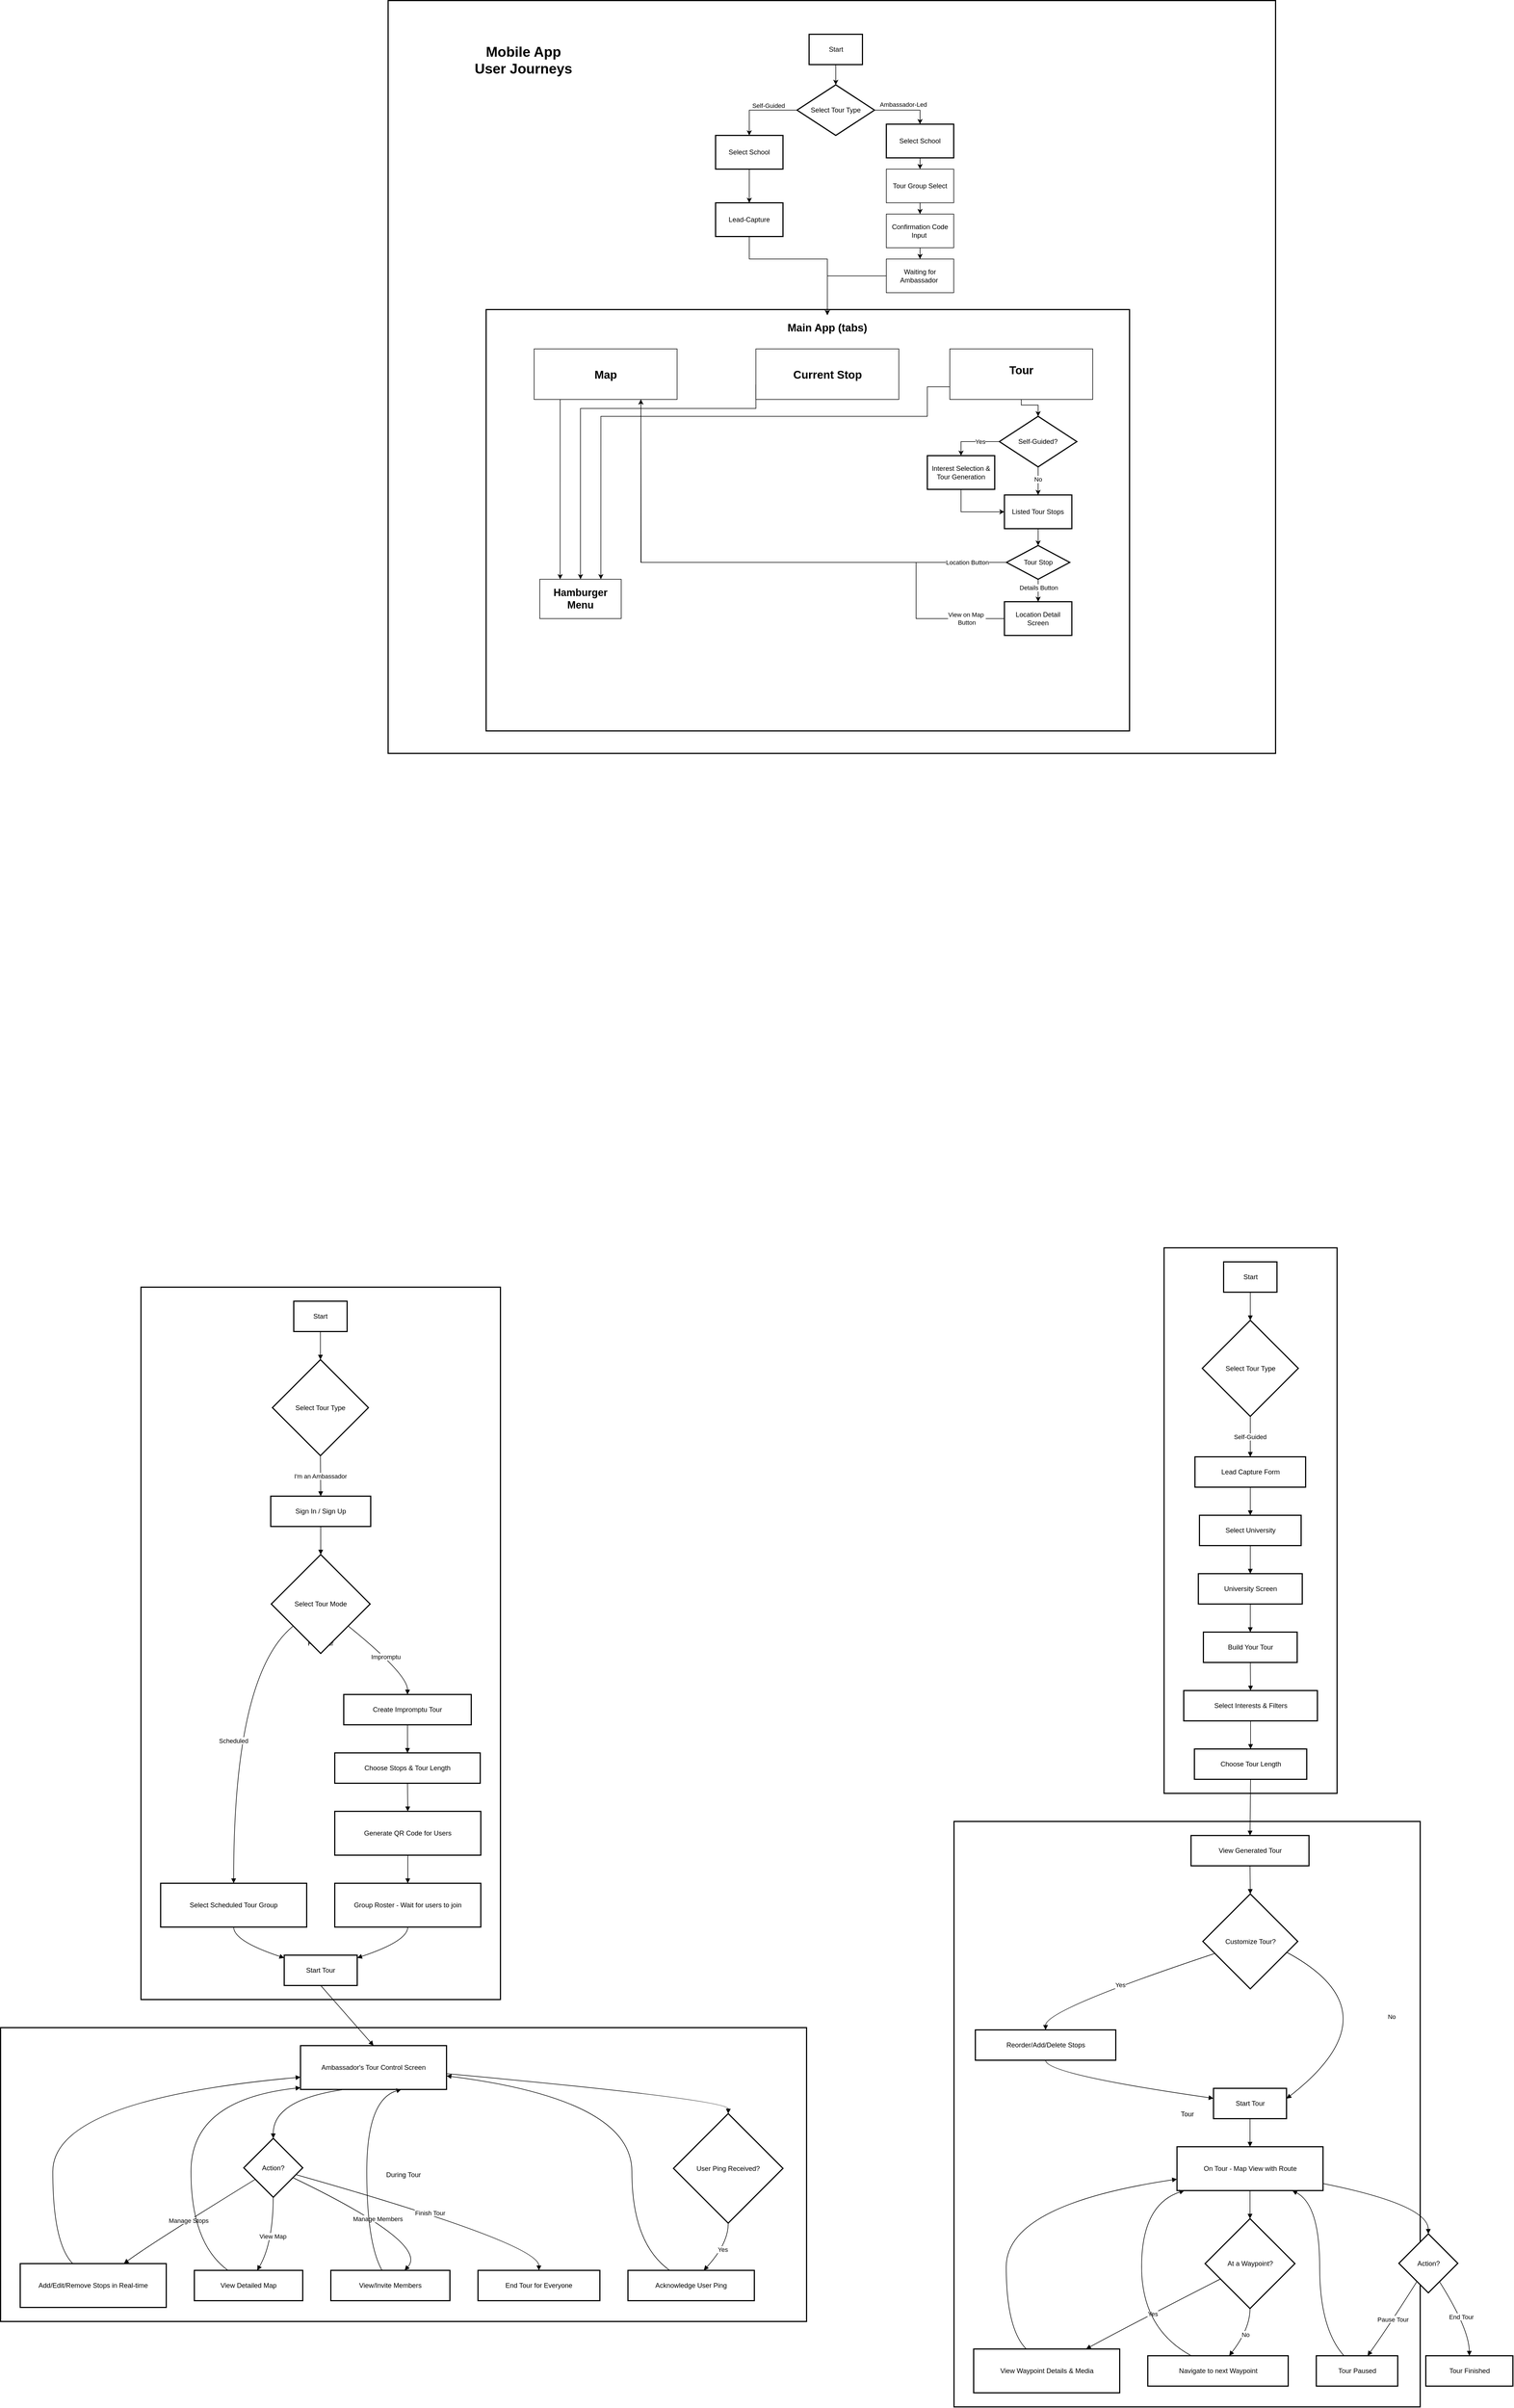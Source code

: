 <mxfile version="28.1.2">
  <diagram name="Page-1" id="vpEQLEj9YnRDhis9yvVw">
    <mxGraphModel dx="4651" dy="1641" grid="1" gridSize="10" guides="1" tooltips="1" connect="1" arrows="1" fold="1" page="1" pageScale="1" pageWidth="850" pageHeight="1100" math="0" shadow="0">
      <root>
        <mxCell id="0" />
        <mxCell id="1" parent="0" />
        <mxCell id="KLSkpIB5NiqMdhKE8LB_-2" value="Tour" style="whiteSpace=wrap;strokeWidth=2;" parent="1" vertex="1">
          <mxGeometry x="227.5" y="3261" width="830" height="1042" as="geometry" />
        </mxCell>
        <mxCell id="KLSkpIB5NiqMdhKE8LB_-3" value="Pre-Tour" style="whiteSpace=wrap;strokeWidth=2;" parent="1" vertex="1">
          <mxGeometry x="601.5" y="2240" width="308" height="971" as="geometry" />
        </mxCell>
        <mxCell id="KLSkpIB5NiqMdhKE8LB_-4" value="Start" style="whiteSpace=wrap;strokeWidth=2;" parent="1" vertex="1">
          <mxGeometry x="707.5" y="2265" width="95" height="54" as="geometry" />
        </mxCell>
        <mxCell id="KLSkpIB5NiqMdhKE8LB_-5" value="Select Tour Type" style="rhombus;strokeWidth=2;whiteSpace=wrap;" parent="1" vertex="1">
          <mxGeometry x="669.5" y="2369" width="171" height="171" as="geometry" />
        </mxCell>
        <mxCell id="KLSkpIB5NiqMdhKE8LB_-6" value="Lead Capture Form" style="whiteSpace=wrap;strokeWidth=2;" parent="1" vertex="1">
          <mxGeometry x="656.5" y="2612" width="197" height="54" as="geometry" />
        </mxCell>
        <mxCell id="KLSkpIB5NiqMdhKE8LB_-7" value="Select University" style="whiteSpace=wrap;strokeWidth=2;" parent="1" vertex="1">
          <mxGeometry x="664.5" y="2716" width="181" height="54" as="geometry" />
        </mxCell>
        <mxCell id="KLSkpIB5NiqMdhKE8LB_-8" value="University Screen" style="whiteSpace=wrap;strokeWidth=2;" parent="1" vertex="1">
          <mxGeometry x="662.5" y="2820" width="185" height="54" as="geometry" />
        </mxCell>
        <mxCell id="KLSkpIB5NiqMdhKE8LB_-9" value="Build Your Tour" style="whiteSpace=wrap;strokeWidth=2;" parent="1" vertex="1">
          <mxGeometry x="671.5" y="2924" width="167" height="54" as="geometry" />
        </mxCell>
        <mxCell id="KLSkpIB5NiqMdhKE8LB_-10" value="Select Interests &amp; Filters" style="whiteSpace=wrap;strokeWidth=2;" parent="1" vertex="1">
          <mxGeometry x="636.5" y="3028" width="238" height="54" as="geometry" />
        </mxCell>
        <mxCell id="KLSkpIB5NiqMdhKE8LB_-11" value="Choose Tour Length" style="whiteSpace=wrap;strokeWidth=2;" parent="1" vertex="1">
          <mxGeometry x="655.5" y="3132" width="200" height="54" as="geometry" />
        </mxCell>
        <mxCell id="KLSkpIB5NiqMdhKE8LB_-12" value="View Generated Tour" style="whiteSpace=wrap;strokeWidth=2;" parent="1" vertex="1">
          <mxGeometry x="649.5" y="3286" width="210" height="54" as="geometry" />
        </mxCell>
        <mxCell id="KLSkpIB5NiqMdhKE8LB_-13" value="Customize Tour?" style="rhombus;strokeWidth=2;whiteSpace=wrap;" parent="1" vertex="1">
          <mxGeometry x="670.5" y="3390" width="169" height="169" as="geometry" />
        </mxCell>
        <mxCell id="KLSkpIB5NiqMdhKE8LB_-14" value="Reorder/Add/Delete Stops" style="whiteSpace=wrap;strokeWidth=2;" parent="1" vertex="1">
          <mxGeometry x="265.5" y="3632" width="250" height="54" as="geometry" />
        </mxCell>
        <mxCell id="KLSkpIB5NiqMdhKE8LB_-15" value="Start Tour" style="whiteSpace=wrap;strokeWidth=2;" parent="1" vertex="1">
          <mxGeometry x="689.5" y="3736" width="130" height="54" as="geometry" />
        </mxCell>
        <mxCell id="KLSkpIB5NiqMdhKE8LB_-16" value="On Tour - Map View with Route" style="whiteSpace=wrap;strokeWidth=2;" parent="1" vertex="1">
          <mxGeometry x="624.5" y="3840" width="260" height="78" as="geometry" />
        </mxCell>
        <mxCell id="KLSkpIB5NiqMdhKE8LB_-17" value="At a Waypoint?" style="rhombus;strokeWidth=2;whiteSpace=wrap;" parent="1" vertex="1">
          <mxGeometry x="674.5" y="3968" width="160" height="160" as="geometry" />
        </mxCell>
        <mxCell id="KLSkpIB5NiqMdhKE8LB_-18" value="View Waypoint Details &amp; Media" style="whiteSpace=wrap;strokeWidth=2;" parent="1" vertex="1">
          <mxGeometry x="262.5" y="4200" width="260" height="78" as="geometry" />
        </mxCell>
        <mxCell id="KLSkpIB5NiqMdhKE8LB_-19" value="Navigate to next Waypoint" style="whiteSpace=wrap;strokeWidth=2;" parent="1" vertex="1">
          <mxGeometry x="572.5" y="4212" width="250" height="54" as="geometry" />
        </mxCell>
        <mxCell id="KLSkpIB5NiqMdhKE8LB_-20" value="Action?" style="rhombus;strokeWidth=2;whiteSpace=wrap;" parent="1" vertex="1">
          <mxGeometry x="1019.5" y="3995" width="105" height="105" as="geometry" />
        </mxCell>
        <mxCell id="KLSkpIB5NiqMdhKE8LB_-21" value="Tour Paused" style="whiteSpace=wrap;strokeWidth=2;" parent="1" vertex="1">
          <mxGeometry x="872.5" y="4212" width="145" height="54" as="geometry" />
        </mxCell>
        <mxCell id="KLSkpIB5NiqMdhKE8LB_-22" value="Tour Finished" style="whiteSpace=wrap;strokeWidth=2;" parent="1" vertex="1">
          <mxGeometry x="1067.5" y="4212" width="155" height="54" as="geometry" />
        </mxCell>
        <mxCell id="KLSkpIB5NiqMdhKE8LB_-23" value="" style="curved=1;startArrow=none;endArrow=block;exitX=0.5;exitY=1;entryX=0.5;entryY=0;rounded=0;" parent="1" source="KLSkpIB5NiqMdhKE8LB_-4" target="KLSkpIB5NiqMdhKE8LB_-5" edge="1">
          <mxGeometry relative="1" as="geometry">
            <Array as="points" />
          </mxGeometry>
        </mxCell>
        <mxCell id="KLSkpIB5NiqMdhKE8LB_-24" value="Self-Guided" style="curved=1;startArrow=none;endArrow=block;exitX=0.5;exitY=1;entryX=0.5;entryY=0.01;rounded=0;" parent="1" source="KLSkpIB5NiqMdhKE8LB_-5" target="KLSkpIB5NiqMdhKE8LB_-6" edge="1">
          <mxGeometry relative="1" as="geometry">
            <Array as="points" />
          </mxGeometry>
        </mxCell>
        <mxCell id="KLSkpIB5NiqMdhKE8LB_-25" value="" style="curved=1;startArrow=none;endArrow=block;exitX=0.5;exitY=1.01;entryX=0.5;entryY=0.01;rounded=0;" parent="1" source="KLSkpIB5NiqMdhKE8LB_-6" target="KLSkpIB5NiqMdhKE8LB_-7" edge="1">
          <mxGeometry relative="1" as="geometry">
            <Array as="points" />
          </mxGeometry>
        </mxCell>
        <mxCell id="KLSkpIB5NiqMdhKE8LB_-26" value="" style="curved=1;startArrow=none;endArrow=block;exitX=0.5;exitY=1.01;entryX=0.5;entryY=0.01;rounded=0;" parent="1" source="KLSkpIB5NiqMdhKE8LB_-7" target="KLSkpIB5NiqMdhKE8LB_-8" edge="1">
          <mxGeometry relative="1" as="geometry">
            <Array as="points" />
          </mxGeometry>
        </mxCell>
        <mxCell id="KLSkpIB5NiqMdhKE8LB_-27" value="" style="curved=1;startArrow=none;endArrow=block;exitX=0.5;exitY=1.01;entryX=0.5;entryY=0.01;rounded=0;" parent="1" source="KLSkpIB5NiqMdhKE8LB_-8" target="KLSkpIB5NiqMdhKE8LB_-9" edge="1">
          <mxGeometry relative="1" as="geometry">
            <Array as="points" />
          </mxGeometry>
        </mxCell>
        <mxCell id="KLSkpIB5NiqMdhKE8LB_-28" value="" style="curved=1;startArrow=none;endArrow=block;exitX=0.5;exitY=1.01;entryX=0.5;entryY=0.01;rounded=0;" parent="1" source="KLSkpIB5NiqMdhKE8LB_-9" target="KLSkpIB5NiqMdhKE8LB_-10" edge="1">
          <mxGeometry relative="1" as="geometry">
            <Array as="points" />
          </mxGeometry>
        </mxCell>
        <mxCell id="KLSkpIB5NiqMdhKE8LB_-29" value="" style="curved=1;startArrow=none;endArrow=block;exitX=0.5;exitY=1.01;entryX=0.5;entryY=0.01;rounded=0;" parent="1" source="KLSkpIB5NiqMdhKE8LB_-10" target="KLSkpIB5NiqMdhKE8LB_-11" edge="1">
          <mxGeometry relative="1" as="geometry">
            <Array as="points" />
          </mxGeometry>
        </mxCell>
        <mxCell id="KLSkpIB5NiqMdhKE8LB_-30" value="" style="curved=1;startArrow=none;endArrow=block;exitX=0.5;exitY=1.01;entryX=0.5;entryY=0.01;rounded=0;" parent="1" source="KLSkpIB5NiqMdhKE8LB_-11" target="KLSkpIB5NiqMdhKE8LB_-12" edge="1">
          <mxGeometry relative="1" as="geometry">
            <Array as="points" />
          </mxGeometry>
        </mxCell>
        <mxCell id="KLSkpIB5NiqMdhKE8LB_-31" value="" style="curved=1;startArrow=none;endArrow=block;exitX=0.5;exitY=1.01;entryX=0.5;entryY=0;rounded=0;" parent="1" source="KLSkpIB5NiqMdhKE8LB_-12" target="KLSkpIB5NiqMdhKE8LB_-13" edge="1">
          <mxGeometry relative="1" as="geometry">
            <Array as="points" />
          </mxGeometry>
        </mxCell>
        <mxCell id="KLSkpIB5NiqMdhKE8LB_-32" value="Yes" style="curved=1;startArrow=none;endArrow=block;exitX=0;exitY=0.67;entryX=0.5;entryY=0;rounded=0;" parent="1" source="KLSkpIB5NiqMdhKE8LB_-13" target="KLSkpIB5NiqMdhKE8LB_-14" edge="1">
          <mxGeometry relative="1" as="geometry">
            <Array as="points">
              <mxPoint x="390.5" y="3596" />
            </Array>
          </mxGeometry>
        </mxCell>
        <mxCell id="KLSkpIB5NiqMdhKE8LB_-33" value="No" style="curved=1;startArrow=none;endArrow=block;exitX=1;exitY=0.65;entryX=1;entryY=0.34;rounded=0;" parent="1" source="KLSkpIB5NiqMdhKE8LB_-13" target="KLSkpIB5NiqMdhKE8LB_-15" edge="1">
          <mxGeometry relative="1" as="geometry">
            <Array as="points">
              <mxPoint x="1017.5" y="3600" />
            </Array>
          </mxGeometry>
        </mxCell>
        <mxCell id="KLSkpIB5NiqMdhKE8LB_-34" value="" style="curved=1;startArrow=none;endArrow=block;exitX=0.5;exitY=1;entryX=0;entryY=0.33;rounded=0;" parent="1" source="KLSkpIB5NiqMdhKE8LB_-14" target="KLSkpIB5NiqMdhKE8LB_-15" edge="1">
          <mxGeometry relative="1" as="geometry">
            <Array as="points">
              <mxPoint x="390.5" y="3711" />
            </Array>
          </mxGeometry>
        </mxCell>
        <mxCell id="KLSkpIB5NiqMdhKE8LB_-35" value="" style="curved=1;startArrow=none;endArrow=block;exitX=0.5;exitY=1;entryX=0.5;entryY=0;rounded=0;" parent="1" source="KLSkpIB5NiqMdhKE8LB_-15" target="KLSkpIB5NiqMdhKE8LB_-16" edge="1">
          <mxGeometry relative="1" as="geometry">
            <Array as="points" />
          </mxGeometry>
        </mxCell>
        <mxCell id="KLSkpIB5NiqMdhKE8LB_-36" value="" style="curved=1;startArrow=none;endArrow=block;exitX=0.5;exitY=1;entryX=0.5;entryY=0;rounded=0;" parent="1" source="KLSkpIB5NiqMdhKE8LB_-16" target="KLSkpIB5NiqMdhKE8LB_-17" edge="1">
          <mxGeometry relative="1" as="geometry">
            <Array as="points" />
          </mxGeometry>
        </mxCell>
        <mxCell id="KLSkpIB5NiqMdhKE8LB_-37" value="Yes" style="curved=1;startArrow=none;endArrow=block;exitX=0;exitY=0.76;entryX=0.77;entryY=0;rounded=0;" parent="1" source="KLSkpIB5NiqMdhKE8LB_-17" target="KLSkpIB5NiqMdhKE8LB_-18" edge="1">
          <mxGeometry relative="1" as="geometry">
            <Array as="points">
              <mxPoint x="528.5" y="4164" />
            </Array>
          </mxGeometry>
        </mxCell>
        <mxCell id="KLSkpIB5NiqMdhKE8LB_-38" value="" style="curved=1;startArrow=none;endArrow=block;exitX=0.36;exitY=0;entryX=0;entryY=0.74;rounded=0;" parent="1" source="KLSkpIB5NiqMdhKE8LB_-18" target="KLSkpIB5NiqMdhKE8LB_-16" edge="1">
          <mxGeometry relative="1" as="geometry">
            <Array as="points">
              <mxPoint x="320.5" y="4164" />
              <mxPoint x="320.5" y="3943" />
            </Array>
          </mxGeometry>
        </mxCell>
        <mxCell id="KLSkpIB5NiqMdhKE8LB_-39" value="No" style="curved=1;startArrow=none;endArrow=block;exitX=0.5;exitY=1;entryX=0.58;entryY=0;rounded=0;" parent="1" source="KLSkpIB5NiqMdhKE8LB_-17" target="KLSkpIB5NiqMdhKE8LB_-19" edge="1">
          <mxGeometry relative="1" as="geometry">
            <Array as="points">
              <mxPoint x="754.5" y="4164" />
            </Array>
          </mxGeometry>
        </mxCell>
        <mxCell id="KLSkpIB5NiqMdhKE8LB_-40" value="" style="curved=1;startArrow=none;endArrow=block;exitX=0.31;exitY=0;entryX=0.05;entryY=1;rounded=0;" parent="1" source="KLSkpIB5NiqMdhKE8LB_-19" target="KLSkpIB5NiqMdhKE8LB_-16" edge="1">
          <mxGeometry relative="1" as="geometry">
            <Array as="points">
              <mxPoint x="561.5" y="4164" />
              <mxPoint x="561.5" y="3943" />
            </Array>
          </mxGeometry>
        </mxCell>
        <mxCell id="KLSkpIB5NiqMdhKE8LB_-41" value="" style="curved=1;startArrow=none;endArrow=block;exitX=1;exitY=0.84;entryX=0.5;entryY=0;rounded=0;" parent="1" source="KLSkpIB5NiqMdhKE8LB_-16" target="KLSkpIB5NiqMdhKE8LB_-20" edge="1">
          <mxGeometry relative="1" as="geometry">
            <Array as="points">
              <mxPoint x="1071.5" y="3943" />
            </Array>
          </mxGeometry>
        </mxCell>
        <mxCell id="KLSkpIB5NiqMdhKE8LB_-42" value="Pause Tour" style="curved=1;startArrow=none;endArrow=block;exitX=0.18;exitY=1.01;entryX=0.63;entryY=0;rounded=0;" parent="1" source="KLSkpIB5NiqMdhKE8LB_-20" target="KLSkpIB5NiqMdhKE8LB_-21" edge="1">
          <mxGeometry relative="1" as="geometry">
            <Array as="points">
              <mxPoint x="998.5" y="4164" />
            </Array>
          </mxGeometry>
        </mxCell>
        <mxCell id="KLSkpIB5NiqMdhKE8LB_-43" value="" style="curved=1;startArrow=none;endArrow=block;exitX=0.34;exitY=0;entryX=0.79;entryY=1;rounded=0;" parent="1" source="KLSkpIB5NiqMdhKE8LB_-21" target="KLSkpIB5NiqMdhKE8LB_-16" edge="1">
          <mxGeometry relative="1" as="geometry">
            <Array as="points">
              <mxPoint x="878.5" y="4164" />
              <mxPoint x="878.5" y="3943" />
            </Array>
          </mxGeometry>
        </mxCell>
        <mxCell id="KLSkpIB5NiqMdhKE8LB_-44" value="End Tour" style="curved=1;startArrow=none;endArrow=block;exitX=0.81;exitY=1.01;entryX=0.5;entryY=0;rounded=0;" parent="1" source="KLSkpIB5NiqMdhKE8LB_-20" target="KLSkpIB5NiqMdhKE8LB_-22" edge="1">
          <mxGeometry relative="1" as="geometry">
            <Array as="points">
              <mxPoint x="1144.5" y="4164" />
            </Array>
          </mxGeometry>
        </mxCell>
        <mxCell id="KLSkpIB5NiqMdhKE8LB_-48" value="" style="whiteSpace=wrap;strokeWidth=2;movable=0;resizable=0;rotatable=0;deletable=0;editable=0;locked=1;connectable=0;" parent="1" vertex="1">
          <mxGeometry x="-780" y="20" width="1580" height="1340" as="geometry" />
        </mxCell>
        <mxCell id="KLSkpIB5NiqMdhKE8LB_-55" value="" style="edgeStyle=orthogonalEdgeStyle;rounded=0;orthogonalLoop=1;jettySize=auto;html=1;entryX=0.5;entryY=0;entryDx=0;entryDy=0;exitX=1;exitY=0.5;exitDx=0;exitDy=0;" parent="1" source="KLSkpIB5NiqMdhKE8LB_-47" target="A9Cf3uyu7j9KXaWJXi1I-14" edge="1">
          <mxGeometry relative="1" as="geometry">
            <mxPoint x="240" y="320" as="targetPoint" />
            <Array as="points">
              <mxPoint x="167" y="215" />
            </Array>
          </mxGeometry>
        </mxCell>
        <mxCell id="KLSkpIB5NiqMdhKE8LB_-56" value="Ambassador-Led" style="edgeLabel;html=1;align=center;verticalAlign=middle;resizable=0;points=[];" parent="KLSkpIB5NiqMdhKE8LB_-55" vertex="1" connectable="0">
          <mxGeometry x="-0.42" y="-2" relative="1" as="geometry">
            <mxPoint x="20" y="-12" as="offset" />
          </mxGeometry>
        </mxCell>
        <mxCell id="KLSkpIB5NiqMdhKE8LB_-58" value="During Tour" style="whiteSpace=wrap;strokeWidth=2;" parent="1" vertex="1">
          <mxGeometry x="-1470" y="3628" width="1435" height="523" as="geometry" />
        </mxCell>
        <mxCell id="KLSkpIB5NiqMdhKE8LB_-59" value="Pre-Tour" style="whiteSpace=wrap;strokeWidth=2;" parent="1" vertex="1">
          <mxGeometry x="-1220" y="2310" width="640" height="1268" as="geometry" />
        </mxCell>
        <mxCell id="KLSkpIB5NiqMdhKE8LB_-60" value="Start" style="whiteSpace=wrap;strokeWidth=2;" parent="1" vertex="1">
          <mxGeometry x="-948" y="2335" width="95" height="54" as="geometry" />
        </mxCell>
        <mxCell id="KLSkpIB5NiqMdhKE8LB_-61" value="Select Tour Type" style="rhombus;strokeWidth=2;whiteSpace=wrap;" parent="1" vertex="1">
          <mxGeometry x="-986" y="2439" width="171" height="171" as="geometry" />
        </mxCell>
        <mxCell id="KLSkpIB5NiqMdhKE8LB_-62" value="Sign In / Sign Up" style="whiteSpace=wrap;strokeWidth=2;" parent="1" vertex="1">
          <mxGeometry x="-989" y="2682" width="178" height="54" as="geometry" />
        </mxCell>
        <mxCell id="KLSkpIB5NiqMdhKE8LB_-63" value="Select Tour Mode" style="rhombus;strokeWidth=2;whiteSpace=wrap;" parent="1" vertex="1">
          <mxGeometry x="-988" y="2786" width="176" height="176" as="geometry" />
        </mxCell>
        <mxCell id="KLSkpIB5NiqMdhKE8LB_-64" value="Select Scheduled Tour Group" style="whiteSpace=wrap;strokeWidth=2;" parent="1" vertex="1">
          <mxGeometry x="-1185" y="3371" width="260" height="78" as="geometry" />
        </mxCell>
        <mxCell id="KLSkpIB5NiqMdhKE8LB_-65" value="Create Impromptu Tour" style="whiteSpace=wrap;strokeWidth=2;" parent="1" vertex="1">
          <mxGeometry x="-859" y="3035" width="227" height="54" as="geometry" />
        </mxCell>
        <mxCell id="KLSkpIB5NiqMdhKE8LB_-66" value="Choose Stops &amp; Tour Length" style="whiteSpace=wrap;strokeWidth=2;" parent="1" vertex="1">
          <mxGeometry x="-875" y="3139" width="259" height="54" as="geometry" />
        </mxCell>
        <mxCell id="KLSkpIB5NiqMdhKE8LB_-67" value="Generate QR Code for Users" style="whiteSpace=wrap;strokeWidth=2;" parent="1" vertex="1">
          <mxGeometry x="-875" y="3243" width="260" height="78" as="geometry" />
        </mxCell>
        <mxCell id="KLSkpIB5NiqMdhKE8LB_-68" value="Group Roster - Wait for users to join" style="whiteSpace=wrap;strokeWidth=2;" parent="1" vertex="1">
          <mxGeometry x="-875" y="3371" width="260" height="78" as="geometry" />
        </mxCell>
        <mxCell id="KLSkpIB5NiqMdhKE8LB_-69" value="Start Tour" style="whiteSpace=wrap;strokeWidth=2;" parent="1" vertex="1">
          <mxGeometry x="-965" y="3499" width="130" height="54" as="geometry" />
        </mxCell>
        <mxCell id="KLSkpIB5NiqMdhKE8LB_-70" value="Ambassador&#39;s Tour Control Screen" style="whiteSpace=wrap;strokeWidth=2;" parent="1" vertex="1">
          <mxGeometry x="-936" y="3660" width="260" height="78" as="geometry" />
        </mxCell>
        <mxCell id="KLSkpIB5NiqMdhKE8LB_-71" value="Action?" style="rhombus;strokeWidth=2;whiteSpace=wrap;" parent="1" vertex="1">
          <mxGeometry x="-1037" y="3825" width="105" height="105" as="geometry" />
        </mxCell>
        <mxCell id="KLSkpIB5NiqMdhKE8LB_-72" value="Add/Edit/Remove Stops in Real-time" style="whiteSpace=wrap;strokeWidth=2;" parent="1" vertex="1">
          <mxGeometry x="-1435" y="4048" width="260" height="78" as="geometry" />
        </mxCell>
        <mxCell id="KLSkpIB5NiqMdhKE8LB_-73" value="View Detailed Map" style="whiteSpace=wrap;strokeWidth=2;" parent="1" vertex="1">
          <mxGeometry x="-1125" y="4060" width="193" height="54" as="geometry" />
        </mxCell>
        <mxCell id="KLSkpIB5NiqMdhKE8LB_-74" value="View/Invite Members" style="whiteSpace=wrap;strokeWidth=2;" parent="1" vertex="1">
          <mxGeometry x="-882" y="4060" width="212" height="54" as="geometry" />
        </mxCell>
        <mxCell id="KLSkpIB5NiqMdhKE8LB_-75" value="End Tour for Everyone" style="whiteSpace=wrap;strokeWidth=2;" parent="1" vertex="1">
          <mxGeometry x="-620" y="4060" width="217" height="54" as="geometry" />
        </mxCell>
        <mxCell id="KLSkpIB5NiqMdhKE8LB_-76" value="User Ping Received?" style="rhombus;strokeWidth=2;whiteSpace=wrap;" parent="1" vertex="1">
          <mxGeometry x="-272" y="3781" width="195" height="195" as="geometry" />
        </mxCell>
        <mxCell id="KLSkpIB5NiqMdhKE8LB_-77" value="Acknowledge User Ping" style="whiteSpace=wrap;strokeWidth=2;" parent="1" vertex="1">
          <mxGeometry x="-353" y="4060" width="225" height="54" as="geometry" />
        </mxCell>
        <mxCell id="KLSkpIB5NiqMdhKE8LB_-78" value="" style="curved=1;startArrow=none;endArrow=block;exitX=0.5;exitY=1;entryX=0.5;entryY=0;rounded=0;" parent="1" source="KLSkpIB5NiqMdhKE8LB_-60" target="KLSkpIB5NiqMdhKE8LB_-61" edge="1">
          <mxGeometry relative="1" as="geometry">
            <Array as="points" />
          </mxGeometry>
        </mxCell>
        <mxCell id="KLSkpIB5NiqMdhKE8LB_-79" value="I&#39;m an Ambassador" style="curved=1;startArrow=none;endArrow=block;exitX=0.5;exitY=1;entryX=0.5;entryY=0.01;rounded=0;" parent="1" source="KLSkpIB5NiqMdhKE8LB_-61" target="KLSkpIB5NiqMdhKE8LB_-62" edge="1">
          <mxGeometry relative="1" as="geometry">
            <Array as="points" />
          </mxGeometry>
        </mxCell>
        <mxCell id="KLSkpIB5NiqMdhKE8LB_-80" value="" style="curved=1;startArrow=none;endArrow=block;exitX=0.5;exitY=1.01;entryX=0.5;entryY=0;rounded=0;" parent="1" source="KLSkpIB5NiqMdhKE8LB_-62" target="KLSkpIB5NiqMdhKE8LB_-63" edge="1">
          <mxGeometry relative="1" as="geometry">
            <Array as="points" />
          </mxGeometry>
        </mxCell>
        <mxCell id="KLSkpIB5NiqMdhKE8LB_-81" value="Scheduled" style="curved=1;startArrow=none;endArrow=block;exitX=0;exitY=0.9;entryX=0.5;entryY=0;rounded=0;" parent="1" source="KLSkpIB5NiqMdhKE8LB_-63" target="KLSkpIB5NiqMdhKE8LB_-64" edge="1">
          <mxGeometry relative="1" as="geometry">
            <Array as="points">
              <mxPoint x="-1055" y="2999" />
            </Array>
          </mxGeometry>
        </mxCell>
        <mxCell id="KLSkpIB5NiqMdhKE8LB_-82" value="Impromptu" style="curved=1;startArrow=none;endArrow=block;exitX=1;exitY=0.9;entryX=0.5;entryY=0;rounded=0;" parent="1" source="KLSkpIB5NiqMdhKE8LB_-63" target="KLSkpIB5NiqMdhKE8LB_-65" edge="1">
          <mxGeometry relative="1" as="geometry">
            <Array as="points">
              <mxPoint x="-745" y="2999" />
            </Array>
          </mxGeometry>
        </mxCell>
        <mxCell id="KLSkpIB5NiqMdhKE8LB_-83" value="" style="curved=1;startArrow=none;endArrow=block;exitX=0.5;exitY=1;entryX=0.5;entryY=0;rounded=0;" parent="1" source="KLSkpIB5NiqMdhKE8LB_-65" target="KLSkpIB5NiqMdhKE8LB_-66" edge="1">
          <mxGeometry relative="1" as="geometry">
            <Array as="points" />
          </mxGeometry>
        </mxCell>
        <mxCell id="KLSkpIB5NiqMdhKE8LB_-84" value="" style="curved=1;startArrow=none;endArrow=block;exitX=0.5;exitY=1;entryX=0.5;entryY=0;rounded=0;" parent="1" source="KLSkpIB5NiqMdhKE8LB_-66" target="KLSkpIB5NiqMdhKE8LB_-67" edge="1">
          <mxGeometry relative="1" as="geometry">
            <Array as="points" />
          </mxGeometry>
        </mxCell>
        <mxCell id="KLSkpIB5NiqMdhKE8LB_-85" value="" style="curved=1;startArrow=none;endArrow=block;exitX=0.5;exitY=1;entryX=0.5;entryY=0;rounded=0;" parent="1" source="KLSkpIB5NiqMdhKE8LB_-67" target="KLSkpIB5NiqMdhKE8LB_-68" edge="1">
          <mxGeometry relative="1" as="geometry">
            <Array as="points" />
          </mxGeometry>
        </mxCell>
        <mxCell id="KLSkpIB5NiqMdhKE8LB_-86" value="" style="curved=1;startArrow=none;endArrow=block;exitX=0.5;exitY=1;entryX=1;entryY=0.09;rounded=0;" parent="1" source="KLSkpIB5NiqMdhKE8LB_-68" target="KLSkpIB5NiqMdhKE8LB_-69" edge="1">
          <mxGeometry relative="1" as="geometry">
            <Array as="points">
              <mxPoint x="-745" y="3474" />
            </Array>
          </mxGeometry>
        </mxCell>
        <mxCell id="KLSkpIB5NiqMdhKE8LB_-87" value="" style="curved=1;startArrow=none;endArrow=block;exitX=0.5;exitY=1;entryX=0;entryY=0.09;rounded=0;" parent="1" source="KLSkpIB5NiqMdhKE8LB_-64" target="KLSkpIB5NiqMdhKE8LB_-69" edge="1">
          <mxGeometry relative="1" as="geometry">
            <Array as="points">
              <mxPoint x="-1055" y="3474" />
            </Array>
          </mxGeometry>
        </mxCell>
        <mxCell id="KLSkpIB5NiqMdhKE8LB_-88" value="" style="curved=1;startArrow=none;endArrow=block;exitX=0.5;exitY=1;entryX=0.5;entryY=0;rounded=0;" parent="1" source="KLSkpIB5NiqMdhKE8LB_-69" target="KLSkpIB5NiqMdhKE8LB_-70" edge="1">
          <mxGeometry relative="1" as="geometry">
            <Array as="points" />
          </mxGeometry>
        </mxCell>
        <mxCell id="KLSkpIB5NiqMdhKE8LB_-89" value="" style="curved=1;startArrow=none;endArrow=block;exitX=0.3;exitY=1;entryX=0.5;entryY=0;rounded=0;" parent="1" source="KLSkpIB5NiqMdhKE8LB_-70" target="KLSkpIB5NiqMdhKE8LB_-71" edge="1">
          <mxGeometry relative="1" as="geometry">
            <Array as="points">
              <mxPoint x="-985" y="3756" />
            </Array>
          </mxGeometry>
        </mxCell>
        <mxCell id="KLSkpIB5NiqMdhKE8LB_-90" value="Manage Stops" style="curved=1;startArrow=none;endArrow=block;exitX=0;exitY=0.82;entryX=0.71;entryY=0;rounded=0;" parent="1" source="KLSkpIB5NiqMdhKE8LB_-71" target="KLSkpIB5NiqMdhKE8LB_-72" edge="1">
          <mxGeometry relative="1" as="geometry">
            <Array as="points">
              <mxPoint x="-1202" y="4012" />
            </Array>
          </mxGeometry>
        </mxCell>
        <mxCell id="KLSkpIB5NiqMdhKE8LB_-91" value="" style="curved=1;startArrow=none;endArrow=block;exitX=0.36;exitY=0;entryX=0;entryY=0.72;rounded=0;" parent="1" source="KLSkpIB5NiqMdhKE8LB_-72" target="KLSkpIB5NiqMdhKE8LB_-70" edge="1">
          <mxGeometry relative="1" as="geometry">
            <Array as="points">
              <mxPoint x="-1377" y="4012" />
              <mxPoint x="-1377" y="3756" />
            </Array>
          </mxGeometry>
        </mxCell>
        <mxCell id="KLSkpIB5NiqMdhKE8LB_-92" value="View Map" style="curved=1;startArrow=none;endArrow=block;exitX=0.5;exitY=1.01;entryX=0.58;entryY=0;rounded=0;" parent="1" source="KLSkpIB5NiqMdhKE8LB_-71" target="KLSkpIB5NiqMdhKE8LB_-73" edge="1">
          <mxGeometry relative="1" as="geometry">
            <Array as="points">
              <mxPoint x="-985" y="4012" />
            </Array>
          </mxGeometry>
        </mxCell>
        <mxCell id="KLSkpIB5NiqMdhKE8LB_-93" value="" style="curved=1;startArrow=none;endArrow=block;exitX=0.31;exitY=0;entryX=0;entryY=0.96;rounded=0;" parent="1" source="KLSkpIB5NiqMdhKE8LB_-73" target="KLSkpIB5NiqMdhKE8LB_-70" edge="1">
          <mxGeometry relative="1" as="geometry">
            <Array as="points">
              <mxPoint x="-1131" y="4012" />
              <mxPoint x="-1131" y="3756" />
            </Array>
          </mxGeometry>
        </mxCell>
        <mxCell id="KLSkpIB5NiqMdhKE8LB_-94" value="Manage Members" style="curved=1;startArrow=none;endArrow=block;exitX=1;exitY=0.75;entryX=0.62;entryY=0;rounded=0;" parent="1" source="KLSkpIB5NiqMdhKE8LB_-71" target="KLSkpIB5NiqMdhKE8LB_-74" edge="1">
          <mxGeometry relative="1" as="geometry">
            <Array as="points">
              <mxPoint x="-706" y="4012" />
            </Array>
          </mxGeometry>
        </mxCell>
        <mxCell id="KLSkpIB5NiqMdhKE8LB_-95" value="" style="curved=1;startArrow=none;endArrow=block;exitX=0.43;exitY=0;entryX=0.69;entryY=1;rounded=0;" parent="1" source="KLSkpIB5NiqMdhKE8LB_-74" target="KLSkpIB5NiqMdhKE8LB_-70" edge="1">
          <mxGeometry relative="1" as="geometry">
            <Array as="points">
              <mxPoint x="-818" y="4012" />
              <mxPoint x="-818" y="3756" />
            </Array>
          </mxGeometry>
        </mxCell>
        <mxCell id="KLSkpIB5NiqMdhKE8LB_-96" value="Finish Tour" style="curved=1;startArrow=none;endArrow=block;exitX=1;exitY=0.65;entryX=0.5;entryY=0;rounded=0;" parent="1" source="KLSkpIB5NiqMdhKE8LB_-71" target="KLSkpIB5NiqMdhKE8LB_-75" edge="1">
          <mxGeometry relative="1" as="geometry">
            <Array as="points">
              <mxPoint x="-512" y="4012" />
            </Array>
          </mxGeometry>
        </mxCell>
        <mxCell id="KLSkpIB5NiqMdhKE8LB_-97" value="" style="curved=1;startArrow=none;endArrow=block;exitX=1;exitY=0.64;entryX=0.5;entryY=0;rounded=0;" parent="1" source="KLSkpIB5NiqMdhKE8LB_-70" target="KLSkpIB5NiqMdhKE8LB_-76" edge="1">
          <mxGeometry relative="1" as="geometry">
            <Array as="points">
              <mxPoint x="-174" y="3756" />
            </Array>
          </mxGeometry>
        </mxCell>
        <mxCell id="KLSkpIB5NiqMdhKE8LB_-98" value="Yes" style="curved=1;startArrow=none;endArrow=block;exitX=0.5;exitY=1;entryX=0.6;entryY=0;rounded=0;" parent="1" source="KLSkpIB5NiqMdhKE8LB_-76" target="KLSkpIB5NiqMdhKE8LB_-77" edge="1">
          <mxGeometry relative="1" as="geometry">
            <Array as="points">
              <mxPoint x="-174" y="4012" />
            </Array>
          </mxGeometry>
        </mxCell>
        <mxCell id="A9Cf3uyu7j9KXaWJXi1I-3" value="" style="whiteSpace=wrap;strokeWidth=2;fillColor=light-dark(#FFFFFF,#171717);" parent="1" vertex="1">
          <mxGeometry x="-605.5" y="570" width="1145.5" height="750" as="geometry" />
        </mxCell>
        <mxCell id="KLSkpIB5NiqMdhKE8LB_-99" value="" style="curved=1;startArrow=none;endArrow=block;exitX=0.33;exitY=0;entryX=1;entryY=0.69;rounded=0;" parent="1" source="KLSkpIB5NiqMdhKE8LB_-77" target="KLSkpIB5NiqMdhKE8LB_-70" edge="1">
          <mxGeometry relative="1" as="geometry">
            <Array as="points">
              <mxPoint x="-346" y="4012" />
              <mxPoint x="-346" y="3756" />
            </Array>
          </mxGeometry>
        </mxCell>
        <mxCell id="mhDB4q40Fx6WrrW-A1JP-2" value="Mobile App User Journeys" style="text;html=1;align=center;verticalAlign=middle;whiteSpace=wrap;rounded=0;fontSize=25;fontStyle=1" parent="1" vertex="1">
          <mxGeometry x="-638" y="80" width="198" height="90" as="geometry" />
        </mxCell>
        <mxCell id="KLSkpIB5NiqMdhKE8LB_-57" value="" style="edgeStyle=orthogonalEdgeStyle;rounded=0;orthogonalLoop=1;jettySize=auto;html=1;" parent="1" source="KLSkpIB5NiqMdhKE8LB_-45" target="KLSkpIB5NiqMdhKE8LB_-47" edge="1">
          <mxGeometry relative="1" as="geometry" />
        </mxCell>
        <mxCell id="KLSkpIB5NiqMdhKE8LB_-45" value="Start" style="whiteSpace=wrap;strokeWidth=2;" parent="1" vertex="1">
          <mxGeometry x="-30.5" y="80" width="95" height="54" as="geometry" />
        </mxCell>
        <mxCell id="A9Cf3uyu7j9KXaWJXi1I-15" value="" style="edgeStyle=orthogonalEdgeStyle;rounded=0;orthogonalLoop=1;jettySize=auto;html=1;entryX=0.5;entryY=0;entryDx=0;entryDy=0;" parent="1" source="KLSkpIB5NiqMdhKE8LB_-47" target="mhDB4q40Fx6WrrW-A1JP-1" edge="1">
          <mxGeometry relative="1" as="geometry" />
        </mxCell>
        <mxCell id="A9Cf3uyu7j9KXaWJXi1I-17" value="Self-Guided" style="edgeLabel;html=1;align=center;verticalAlign=middle;resizable=0;points=[];" parent="A9Cf3uyu7j9KXaWJXi1I-15" vertex="1" connectable="0">
          <mxGeometry x="-0.208" y="-1" relative="1" as="geometry">
            <mxPoint y="-7" as="offset" />
          </mxGeometry>
        </mxCell>
        <mxCell id="KLSkpIB5NiqMdhKE8LB_-47" value="Select Tour Type" style="rhombus;strokeWidth=2;whiteSpace=wrap;" parent="1" vertex="1">
          <mxGeometry x="-52" y="170" width="138" height="90" as="geometry" />
        </mxCell>
        <mxCell id="mhDB4q40Fx6WrrW-A1JP-5" value="" style="edgeStyle=orthogonalEdgeStyle;rounded=0;orthogonalLoop=1;jettySize=auto;html=1;" parent="1" source="mhDB4q40Fx6WrrW-A1JP-1" target="mhDB4q40Fx6WrrW-A1JP-4" edge="1">
          <mxGeometry relative="1" as="geometry" />
        </mxCell>
        <mxCell id="mhDB4q40Fx6WrrW-A1JP-1" value="Select School" style="whiteSpace=wrap;html=1;strokeWidth=2;" parent="1" vertex="1">
          <mxGeometry x="-197" y="260" width="120" height="60" as="geometry" />
        </mxCell>
        <mxCell id="0D2LbOMDwFCIpvuF5MnK-18" style="edgeStyle=orthogonalEdgeStyle;rounded=0;orthogonalLoop=1;jettySize=auto;html=1;exitX=0.5;exitY=1;exitDx=0;exitDy=0;entryX=0.5;entryY=0;entryDx=0;entryDy=0;" edge="1" parent="1" source="mhDB4q40Fx6WrrW-A1JP-4" target="A9Cf3uyu7j9KXaWJXi1I-4">
          <mxGeometry relative="1" as="geometry">
            <Array as="points">
              <mxPoint x="-137" y="480" />
              <mxPoint x="2" y="480" />
            </Array>
          </mxGeometry>
        </mxCell>
        <mxCell id="mhDB4q40Fx6WrrW-A1JP-4" value="Lead-Capture" style="whiteSpace=wrap;html=1;strokeWidth=2;" parent="1" vertex="1">
          <mxGeometry x="-197" y="380" width="120" height="60" as="geometry" />
        </mxCell>
        <mxCell id="A9Cf3uyu7j9KXaWJXi1I-4" value="Main App (tabs)" style="text;html=1;align=center;verticalAlign=middle;whiteSpace=wrap;rounded=0;fontSize=19;fontStyle=1" parent="1" vertex="1">
          <mxGeometry x="-97" y="580" width="198" height="46" as="geometry" />
        </mxCell>
        <mxCell id="A9Cf3uyu7j9KXaWJXi1I-9" value="" style="edgeStyle=orthogonalEdgeStyle;rounded=0;orthogonalLoop=1;jettySize=auto;html=1;" parent="1" source="A9Cf3uyu7j9KXaWJXi1I-6" target="A9Cf3uyu7j9KXaWJXi1I-8" edge="1">
          <mxGeometry relative="1" as="geometry" />
        </mxCell>
        <mxCell id="A9Cf3uyu7j9KXaWJXi1I-6" value="Tour Group Select" style="rounded=0;whiteSpace=wrap;html=1;" parent="1" vertex="1">
          <mxGeometry x="107" y="320" width="120" height="60" as="geometry" />
        </mxCell>
        <mxCell id="A9Cf3uyu7j9KXaWJXi1I-13" value="" style="edgeStyle=orthogonalEdgeStyle;rounded=0;orthogonalLoop=1;jettySize=auto;html=1;" parent="1" source="A9Cf3uyu7j9KXaWJXi1I-8" target="A9Cf3uyu7j9KXaWJXi1I-12" edge="1">
          <mxGeometry relative="1" as="geometry" />
        </mxCell>
        <mxCell id="A9Cf3uyu7j9KXaWJXi1I-8" value="Confirmation Code Input&amp;nbsp;" style="whiteSpace=wrap;html=1;rounded=0;" parent="1" vertex="1">
          <mxGeometry x="107" y="400" width="120" height="60" as="geometry" />
        </mxCell>
        <mxCell id="0D2LbOMDwFCIpvuF5MnK-17" style="edgeStyle=orthogonalEdgeStyle;rounded=0;orthogonalLoop=1;jettySize=auto;html=1;exitX=0;exitY=0.5;exitDx=0;exitDy=0;entryX=0.5;entryY=0;entryDx=0;entryDy=0;" edge="1" parent="1" source="A9Cf3uyu7j9KXaWJXi1I-12" target="A9Cf3uyu7j9KXaWJXi1I-4">
          <mxGeometry relative="1" as="geometry">
            <Array as="points">
              <mxPoint x="2" y="510" />
            </Array>
          </mxGeometry>
        </mxCell>
        <mxCell id="A9Cf3uyu7j9KXaWJXi1I-12" value="Waiting for Ambassador&amp;nbsp;" style="whiteSpace=wrap;html=1;rounded=0;" parent="1" vertex="1">
          <mxGeometry x="107" y="480" width="120" height="60" as="geometry" />
        </mxCell>
        <mxCell id="A9Cf3uyu7j9KXaWJXi1I-18" value="" style="edgeStyle=orthogonalEdgeStyle;rounded=0;orthogonalLoop=1;jettySize=auto;html=1;" parent="1" source="A9Cf3uyu7j9KXaWJXi1I-14" edge="1">
          <mxGeometry relative="1" as="geometry">
            <mxPoint x="167" y="320" as="targetPoint" />
          </mxGeometry>
        </mxCell>
        <mxCell id="A9Cf3uyu7j9KXaWJXi1I-14" value="Select School" style="whiteSpace=wrap;html=1;strokeWidth=2;" parent="1" vertex="1">
          <mxGeometry x="107" y="240" width="120" height="60" as="geometry" />
        </mxCell>
        <mxCell id="A9Cf3uyu7j9KXaWJXi1I-39" style="edgeStyle=orthogonalEdgeStyle;rounded=0;orthogonalLoop=1;jettySize=auto;html=1;exitX=0.5;exitY=1;exitDx=0;exitDy=0;entryX=0.5;entryY=0;entryDx=0;entryDy=0;" parent="1" source="A9Cf3uyu7j9KXaWJXi1I-29" target="A9Cf3uyu7j9KXaWJXi1I-38" edge="1">
          <mxGeometry relative="1" as="geometry">
            <Array as="points">
              <mxPoint x="347" y="740" />
              <mxPoint x="377" y="740" />
            </Array>
          </mxGeometry>
        </mxCell>
        <mxCell id="0D2LbOMDwFCIpvuF5MnK-19" style="edgeStyle=orthogonalEdgeStyle;rounded=0;orthogonalLoop=1;jettySize=auto;html=1;exitX=0;exitY=0.75;exitDx=0;exitDy=0;entryX=0.75;entryY=0;entryDx=0;entryDy=0;" edge="1" parent="1" source="A9Cf3uyu7j9KXaWJXi1I-29" target="A9Cf3uyu7j9KXaWJXi1I-32">
          <mxGeometry relative="1" as="geometry">
            <Array as="points">
              <mxPoint x="180" y="708" />
              <mxPoint x="180" y="760" />
              <mxPoint x="-401" y="760" />
            </Array>
          </mxGeometry>
        </mxCell>
        <mxCell id="A9Cf3uyu7j9KXaWJXi1I-29" value="&lt;b&gt;&lt;font style=&quot;font-size: 20px;&quot;&gt;Tour&lt;/font&gt;&lt;/b&gt;&lt;div&gt;&lt;br&gt;&lt;/div&gt;" style="rounded=0;whiteSpace=wrap;html=1;" parent="1" vertex="1">
          <mxGeometry x="220" y="640" width="254.5" height="90" as="geometry" />
        </mxCell>
        <mxCell id="0D2LbOMDwFCIpvuF5MnK-20" style="edgeStyle=orthogonalEdgeStyle;rounded=0;orthogonalLoop=1;jettySize=auto;html=1;exitX=0;exitY=0.75;exitDx=0;exitDy=0;entryX=0.5;entryY=0;entryDx=0;entryDy=0;" edge="1" parent="1" target="A9Cf3uyu7j9KXaWJXi1I-32">
          <mxGeometry relative="1" as="geometry">
            <mxPoint x="-125.25" y="703.5" as="sourcePoint" />
            <mxPoint x="-437.5" y="1186" as="targetPoint" />
            <Array as="points">
              <mxPoint x="-125" y="746" />
              <mxPoint x="-437" y="746" />
            </Array>
          </mxGeometry>
        </mxCell>
        <mxCell id="A9Cf3uyu7j9KXaWJXi1I-30" value="&lt;h1&gt;&lt;b&gt;&lt;font style=&quot;font-size: 20px;&quot;&gt;Current Stop&lt;/font&gt;&lt;/b&gt;&lt;/h1&gt;" style="rounded=0;whiteSpace=wrap;html=1;" parent="1" vertex="1">
          <mxGeometry x="-125.25" y="640" width="254.5" height="90" as="geometry" />
        </mxCell>
        <mxCell id="A9Cf3uyu7j9KXaWJXi1I-33" style="edgeStyle=orthogonalEdgeStyle;rounded=0;orthogonalLoop=1;jettySize=auto;html=1;exitX=0.25;exitY=1;exitDx=0;exitDy=0;entryX=0.25;entryY=0;entryDx=0;entryDy=0;" parent="1" source="A9Cf3uyu7j9KXaWJXi1I-31" target="A9Cf3uyu7j9KXaWJXi1I-32" edge="1">
          <mxGeometry relative="1" as="geometry">
            <Array as="points">
              <mxPoint x="-474" y="730" />
            </Array>
          </mxGeometry>
        </mxCell>
        <mxCell id="A9Cf3uyu7j9KXaWJXi1I-31" value="&lt;b&gt;&lt;font style=&quot;font-size: 20px;&quot;&gt;Map&lt;/font&gt;&lt;/b&gt;" style="rounded=0;whiteSpace=wrap;html=1;" parent="1" vertex="1">
          <mxGeometry x="-520" y="640" width="254.5" height="90" as="geometry" />
        </mxCell>
        <mxCell id="A9Cf3uyu7j9KXaWJXi1I-32" value="&lt;h2&gt;Hamburger Menu&lt;/h2&gt;" style="rounded=0;whiteSpace=wrap;html=1;" parent="1" vertex="1">
          <mxGeometry x="-510" y="1050" width="145" height="70" as="geometry" />
        </mxCell>
        <mxCell id="A9Cf3uyu7j9KXaWJXi1I-42" value="" style="edgeStyle=orthogonalEdgeStyle;rounded=0;orthogonalLoop=1;jettySize=auto;html=1;entryX=0.5;entryY=0;entryDx=0;entryDy=0;" parent="1" source="A9Cf3uyu7j9KXaWJXi1I-38" target="A9Cf3uyu7j9KXaWJXi1I-41" edge="1">
          <mxGeometry relative="1" as="geometry" />
        </mxCell>
        <mxCell id="A9Cf3uyu7j9KXaWJXi1I-43" value="Yes" style="edgeLabel;html=1;align=center;verticalAlign=middle;resizable=0;points=[];" parent="A9Cf3uyu7j9KXaWJXi1I-42" vertex="1" connectable="0">
          <mxGeometry x="-0.316" relative="1" as="geometry">
            <mxPoint x="-3" as="offset" />
          </mxGeometry>
        </mxCell>
        <mxCell id="A9Cf3uyu7j9KXaWJXi1I-45" value="" style="edgeStyle=orthogonalEdgeStyle;rounded=0;orthogonalLoop=1;jettySize=auto;html=1;" parent="1" source="A9Cf3uyu7j9KXaWJXi1I-38" target="A9Cf3uyu7j9KXaWJXi1I-44" edge="1">
          <mxGeometry relative="1" as="geometry" />
        </mxCell>
        <mxCell id="0D2LbOMDwFCIpvuF5MnK-2" value="No" style="edgeLabel;html=1;align=center;verticalAlign=middle;resizable=0;points=[];" vertex="1" connectable="0" parent="A9Cf3uyu7j9KXaWJXi1I-45">
          <mxGeometry x="-0.142" y="1" relative="1" as="geometry">
            <mxPoint x="-2" as="offset" />
          </mxGeometry>
        </mxCell>
        <mxCell id="A9Cf3uyu7j9KXaWJXi1I-38" value="Self-Guided?" style="rhombus;strokeWidth=2;whiteSpace=wrap;" parent="1" vertex="1">
          <mxGeometry x="308.25" y="760" width="138" height="90" as="geometry" />
        </mxCell>
        <mxCell id="0D2LbOMDwFCIpvuF5MnK-1" style="edgeStyle=orthogonalEdgeStyle;rounded=0;orthogonalLoop=1;jettySize=auto;html=1;exitX=0.5;exitY=1;exitDx=0;exitDy=0;entryX=0;entryY=0.5;entryDx=0;entryDy=0;" edge="1" parent="1" source="A9Cf3uyu7j9KXaWJXi1I-41" target="A9Cf3uyu7j9KXaWJXi1I-44">
          <mxGeometry relative="1" as="geometry" />
        </mxCell>
        <mxCell id="A9Cf3uyu7j9KXaWJXi1I-41" value="Interest Selection &amp;amp; Tour Generation" style="whiteSpace=wrap;html=1;strokeWidth=2;" parent="1" vertex="1">
          <mxGeometry x="180" y="830" width="120" height="60" as="geometry" />
        </mxCell>
        <mxCell id="0D2LbOMDwFCIpvuF5MnK-4" value="" style="edgeStyle=orthogonalEdgeStyle;rounded=0;orthogonalLoop=1;jettySize=auto;html=1;" edge="1" parent="1" source="A9Cf3uyu7j9KXaWJXi1I-44" target="0D2LbOMDwFCIpvuF5MnK-3">
          <mxGeometry relative="1" as="geometry" />
        </mxCell>
        <mxCell id="A9Cf3uyu7j9KXaWJXi1I-44" value="Listed Tour Stops" style="whiteSpace=wrap;html=1;strokeWidth=2;" parent="1" vertex="1">
          <mxGeometry x="317.25" y="900" width="120" height="60" as="geometry" />
        </mxCell>
        <mxCell id="0D2LbOMDwFCIpvuF5MnK-6" value="" style="edgeStyle=orthogonalEdgeStyle;rounded=0;orthogonalLoop=1;jettySize=auto;html=1;" edge="1" parent="1" source="0D2LbOMDwFCIpvuF5MnK-3" target="0D2LbOMDwFCIpvuF5MnK-5">
          <mxGeometry relative="1" as="geometry" />
        </mxCell>
        <mxCell id="0D2LbOMDwFCIpvuF5MnK-9" value="Details Button" style="edgeLabel;html=1;align=center;verticalAlign=middle;resizable=0;points=[];" vertex="1" connectable="0" parent="0D2LbOMDwFCIpvuF5MnK-6">
          <mxGeometry x="-0.361" y="-1" relative="1" as="geometry">
            <mxPoint x="1" y="2" as="offset" />
          </mxGeometry>
        </mxCell>
        <mxCell id="0D2LbOMDwFCIpvuF5MnK-14" style="edgeStyle=orthogonalEdgeStyle;rounded=0;orthogonalLoop=1;jettySize=auto;html=1;exitX=0;exitY=0.5;exitDx=0;exitDy=0;" edge="1" parent="1" source="0D2LbOMDwFCIpvuF5MnK-3">
          <mxGeometry relative="1" as="geometry">
            <mxPoint x="-330" y="730" as="targetPoint" />
          </mxGeometry>
        </mxCell>
        <mxCell id="0D2LbOMDwFCIpvuF5MnK-15" value="Location Button" style="edgeLabel;html=1;align=center;verticalAlign=middle;resizable=0;points=[];" vertex="1" connectable="0" parent="0D2LbOMDwFCIpvuF5MnK-14">
          <mxGeometry x="-0.882" y="-1" relative="1" as="geometry">
            <mxPoint x="-15" y="1" as="offset" />
          </mxGeometry>
        </mxCell>
        <mxCell id="0D2LbOMDwFCIpvuF5MnK-3" value="Tour Stop" style="rhombus;whiteSpace=wrap;html=1;strokeWidth=2;" vertex="1" parent="1">
          <mxGeometry x="320.88" y="990" width="112.75" height="60" as="geometry" />
        </mxCell>
        <mxCell id="0D2LbOMDwFCIpvuF5MnK-12" style="edgeStyle=orthogonalEdgeStyle;rounded=0;orthogonalLoop=1;jettySize=auto;html=1;exitX=0;exitY=0.5;exitDx=0;exitDy=0;" edge="1" parent="1" source="0D2LbOMDwFCIpvuF5MnK-5">
          <mxGeometry relative="1" as="geometry">
            <mxPoint x="-330" y="730" as="targetPoint" />
            <mxPoint x="485" y="1130" as="sourcePoint" />
            <Array as="points">
              <mxPoint x="160" y="1120" />
              <mxPoint x="160" y="1020" />
              <mxPoint x="-330" y="1020" />
            </Array>
          </mxGeometry>
        </mxCell>
        <mxCell id="0D2LbOMDwFCIpvuF5MnK-13" value="View on Map&amp;nbsp;&lt;div&gt;Button&lt;/div&gt;" style="edgeLabel;html=1;align=center;verticalAlign=middle;resizable=0;points=[];" vertex="1" connectable="0" parent="0D2LbOMDwFCIpvuF5MnK-12">
          <mxGeometry x="-0.955" y="-1" relative="1" as="geometry">
            <mxPoint x="-44" y="1" as="offset" />
          </mxGeometry>
        </mxCell>
        <mxCell id="0D2LbOMDwFCIpvuF5MnK-5" value="Location Detail&lt;div&gt;Screen&lt;/div&gt;" style="whiteSpace=wrap;html=1;strokeWidth=2;" vertex="1" parent="1">
          <mxGeometry x="317.255" y="1090" width="120" height="60" as="geometry" />
        </mxCell>
      </root>
    </mxGraphModel>
  </diagram>
</mxfile>
